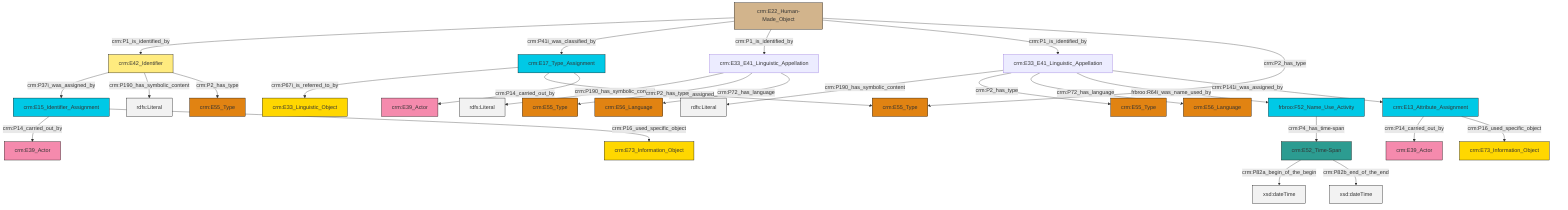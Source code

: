 graph TD
classDef Literal fill:#f2f2f2,stroke:#000000;
classDef CRM_Entity fill:#FFFFFF,stroke:#000000;
classDef Temporal_Entity fill:#00C9E6, stroke:#000000;
classDef Type fill:#E18312, stroke:#000000;
classDef Time-Span fill:#2C9C91, stroke:#000000;
classDef Appellation fill:#FFEB7F, stroke:#000000;
classDef Place fill:#008836, stroke:#000000;
classDef Persistent_Item fill:#B266B2, stroke:#000000;
classDef Conceptual_Object fill:#FFD700, stroke:#000000;
classDef Physical_Thing fill:#D2B48C, stroke:#000000;
classDef Actor fill:#f58aad, stroke:#000000;
classDef PC_Classes fill:#4ce600, stroke:#000000;
classDef Multi fill:#cccccc,stroke:#000000;

0["crm:E22_Human-Made_Object"]:::Physical_Thing -->|crm:P1_is_identified_by| 1["crm:E42_Identifier"]:::Appellation
2["frbroo:F52_Name_Use_Activity"]:::Temporal_Entity -->|crm:P4_has_time-span| 3["crm:E52_Time-Span"]:::Time-Span
7["crm:E33_E41_Linguistic_Appellation"]:::Default -->|crm:P190_has_symbolic_content| 8[rdfs:Literal]:::Literal
7["crm:E33_E41_Linguistic_Appellation"]:::Default -->|crm:P2_has_type| 15["crm:E55_Type"]:::Type
16["crm:E17_Type_Assignment"]:::Temporal_Entity -->|crm:P67i_is_referred_to_by| 17["crm:E33_Linguistic_Object"]:::Conceptual_Object
7["crm:E33_E41_Linguistic_Appellation"]:::Default -->|crm:P72_has_language| 5["crm:E56_Language"]:::Type
21["crm:E13_Attribute_Assignment"]:::Temporal_Entity -->|crm:P14_carried_out_by| 22["crm:E39_Actor"]:::Actor
1["crm:E42_Identifier"]:::Appellation -->|crm:P37i_was_assigned_by| 11["crm:E15_Identifier_Assignment"]:::Temporal_Entity
0["crm:E22_Human-Made_Object"]:::Physical_Thing -->|crm:P41i_was_classified_by| 16["crm:E17_Type_Assignment"]:::Temporal_Entity
0["crm:E22_Human-Made_Object"]:::Physical_Thing -->|crm:P1_is_identified_by| 24["crm:E33_E41_Linguistic_Appellation"]:::Default
7["crm:E33_E41_Linguistic_Appellation"]:::Default -->|frbroo:R64i_was_name_used_by| 2["frbroo:F52_Name_Use_Activity"]:::Temporal_Entity
24["crm:E33_E41_Linguistic_Appellation"]:::Default -->|crm:P190_has_symbolic_content| 33[rdfs:Literal]:::Literal
1["crm:E42_Identifier"]:::Appellation -->|crm:P190_has_symbolic_content| 36[rdfs:Literal]:::Literal
11["crm:E15_Identifier_Assignment"]:::Temporal_Entity -->|crm:P14_carried_out_by| 28["crm:E39_Actor"]:::Actor
16["crm:E17_Type_Assignment"]:::Temporal_Entity -->|crm:P42_assigned| 26["crm:E55_Type"]:::Type
7["crm:E33_E41_Linguistic_Appellation"]:::Default -->|crm:P141i_was_assigned_by| 21["crm:E13_Attribute_Assignment"]:::Temporal_Entity
24["crm:E33_E41_Linguistic_Appellation"]:::Default -->|crm:P2_has_type| 18["crm:E55_Type"]:::Type
24["crm:E33_E41_Linguistic_Appellation"]:::Default -->|crm:P72_has_language| 13["crm:E56_Language"]:::Type
11["crm:E15_Identifier_Assignment"]:::Temporal_Entity -->|crm:P16_used_specific_object| 30["crm:E73_Information_Object"]:::Conceptual_Object
21["crm:E13_Attribute_Assignment"]:::Temporal_Entity -->|crm:P16_used_specific_object| 41["crm:E73_Information_Object"]:::Conceptual_Object
1["crm:E42_Identifier"]:::Appellation -->|crm:P2_has_type| 37["crm:E55_Type"]:::Type
3["crm:E52_Time-Span"]:::Time-Span -->|crm:P82a_begin_of_the_begin| 43[xsd:dateTime]:::Literal
0["crm:E22_Human-Made_Object"]:::Physical_Thing -->|crm:P1_is_identified_by| 7["crm:E33_E41_Linguistic_Appellation"]:::Default
0["crm:E22_Human-Made_Object"]:::Physical_Thing -->|crm:P2_has_type| 26["crm:E55_Type"]:::Type
3["crm:E52_Time-Span"]:::Time-Span -->|crm:P82b_end_of_the_end| 46[xsd:dateTime]:::Literal
16["crm:E17_Type_Assignment"]:::Temporal_Entity -->|crm:P14_carried_out_by| 39["crm:E39_Actor"]:::Actor